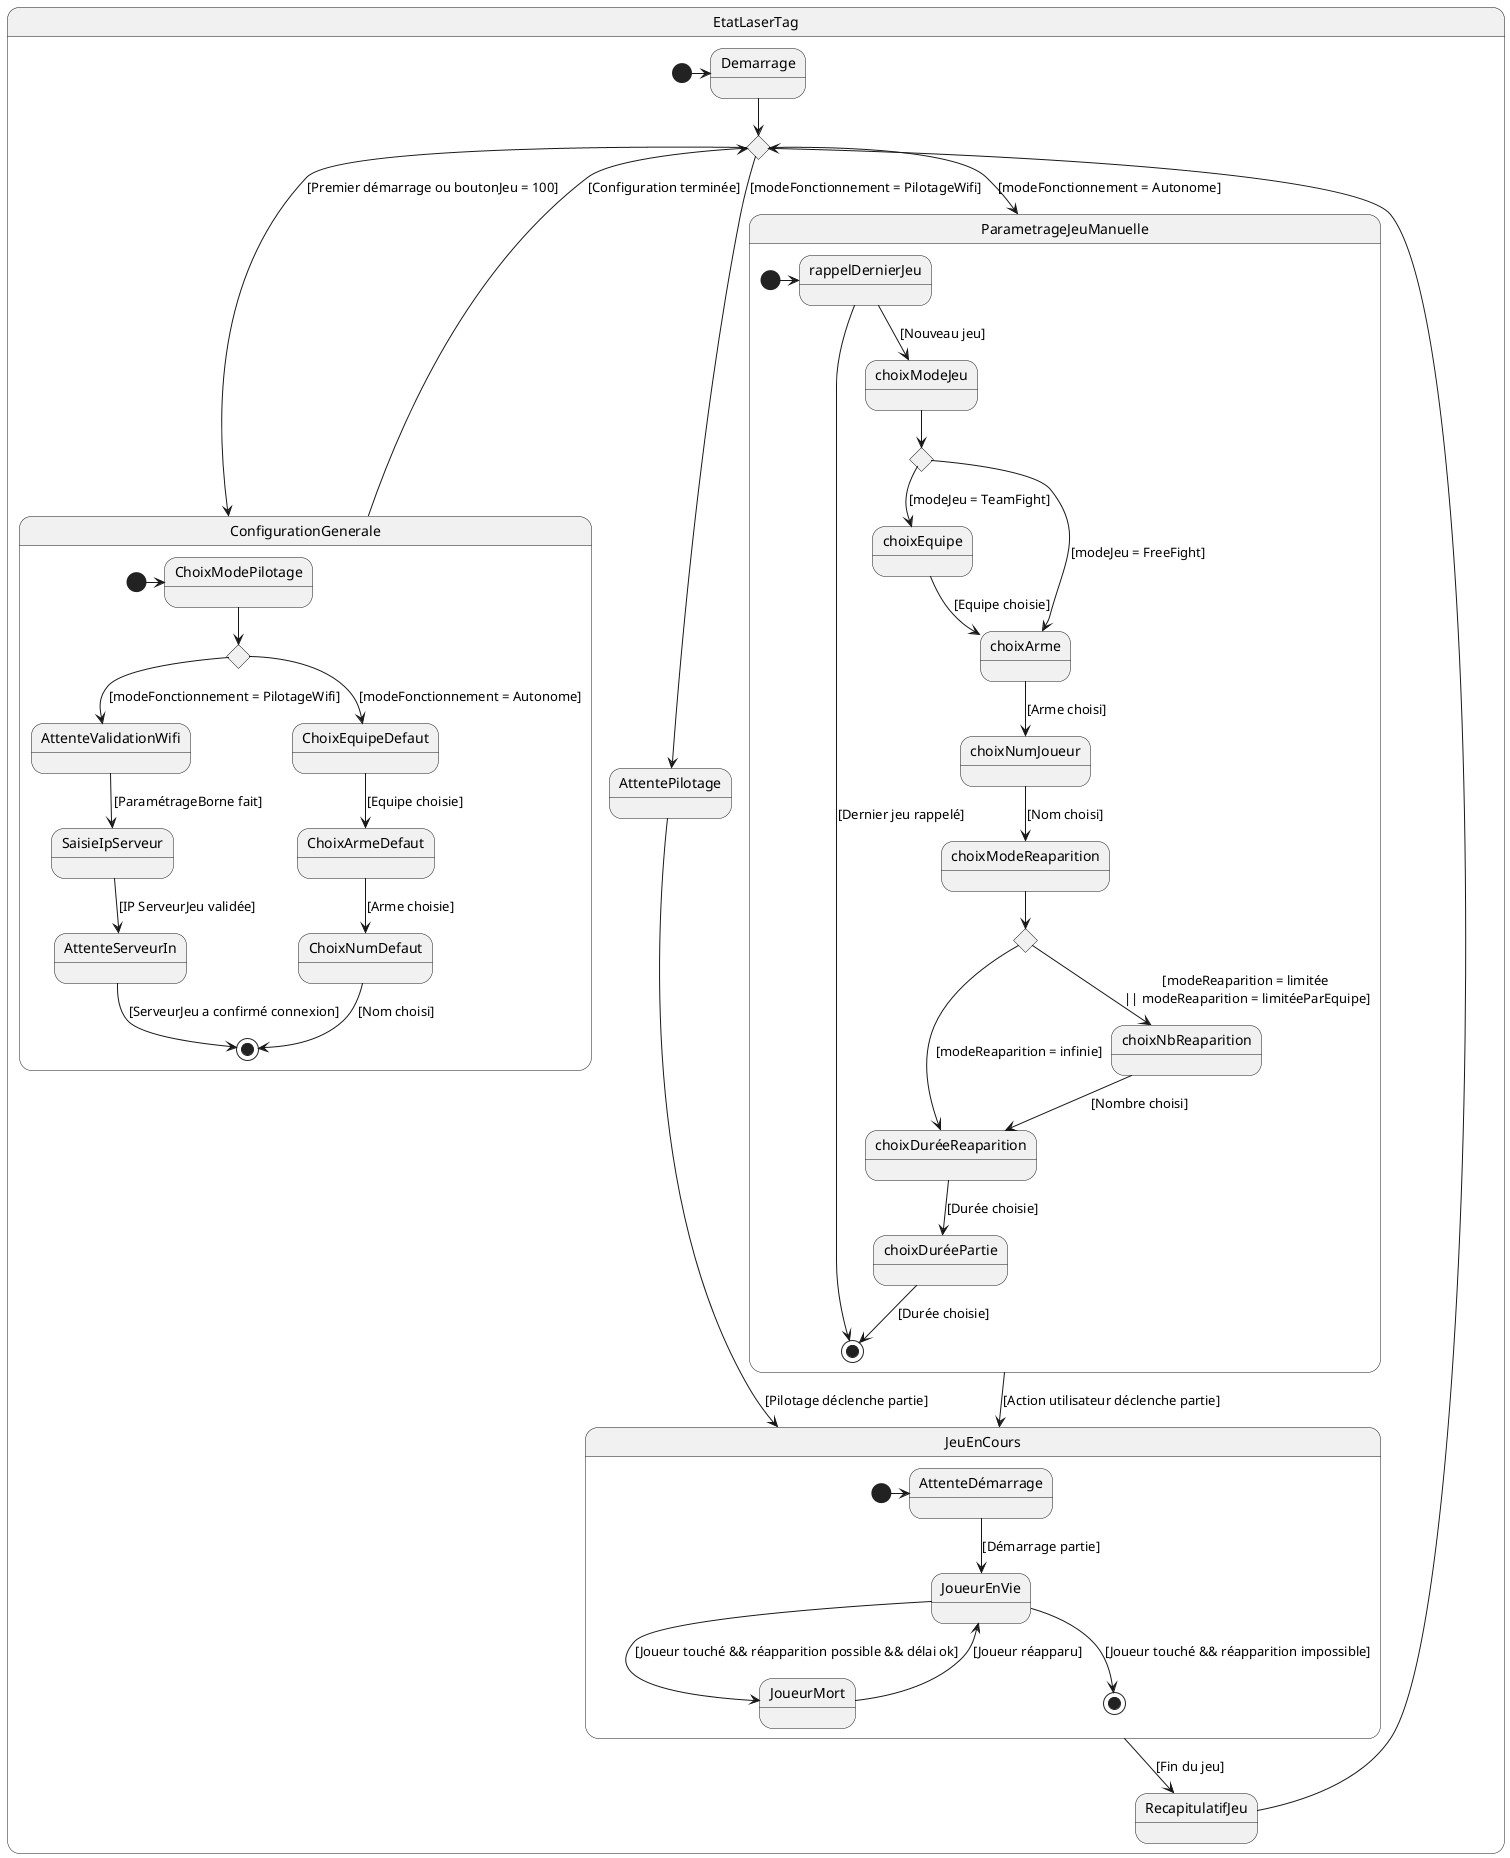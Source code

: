 @startuml LaserTag
state EtatLaserTag {
    state choiceDemarrage <<choice>>
    [*] -> Demarrage
    Demarrage --> choiceDemarrage
    choiceDemarrage --> ConfigurationGenerale : [Premier démarrage ou boutonJeu = 100]
    ConfigurationGenerale --> choiceDemarrage  : [Configuration terminée]
    choiceDemarrage --> AttentePilotage  : [modeFonctionnement = PilotageWifi]
    choiceDemarrage --> ParametrageJeuManuelle : [modeFonctionnement = Autonome]
    AttentePilotage --> JeuEnCours : [Pilotage déclenche partie]
    ParametrageJeuManuelle --> JeuEnCours : [Action utilisateur déclenche partie]
    JeuEnCours --> RecapitulatifJeu : [Fin du jeu]
    RecapitulatifJeu --> choiceDemarrage


    state ConfigurationGenerale {
        state choiceModePilotage <<choice>>
        [*] -> ChoixModePilotage
        ChoixModePilotage --> choiceModePilotage
        choiceModePilotage --> AttenteValidationWifi : [modeFonctionnement = PilotageWifi]
        AttenteValidationWifi --> SaisieIpServeur : [ParamétrageBorne fait]
        SaisieIpServeur --> AttenteServeurIn  : [IP ServeurJeu validée]
        AttenteServeurIn --> [*] : [ServeurJeu a confirmé connexion]
        choiceModePilotage --> ChoixEquipeDefaut : [modeFonctionnement = Autonome]
        ChoixEquipeDefaut --> ChoixArmeDefaut : [Equipe choisie]
        ChoixArmeDefaut --> ChoixNumDefaut : [Arme choisie]
        ChoixNumDefaut -->  [*] : [Nom choisi]
    }

    state ParametrageJeuManuelle {
        state choiceModeJeu <<choice>>
        state choiceModeReaparition <<choice>>
        [*] ->  rappelDernierJeu
        rappelDernierJeu --> [*] : [Dernier jeu rappelé]
        rappelDernierJeu --> choixModeJeu : [Nouveau jeu]
        choixModeJeu --> choiceModeJeu
        choiceModeJeu --> choixEquipe : [modeJeu = TeamFight]
        choiceModeJeu --> choixArme : [modeJeu = FreeFight]
        choixEquipe --> choixArme : [Equipe choisie]
        choixArme --> choixNumJoueur : [Arme choisi]
        choixNumJoueur --> choixModeReaparition : [Nom choisi]
        choixModeReaparition --> choiceModeReaparition
        choiceModeReaparition --> choixDuréeReaparition : [modeReaparition = infinie]
        choiceModeReaparition --> choixNbReaparition : [modeReaparition = limitée\n || modeReaparition = limitéeParEquipe]
        choixNbReaparition --> choixDuréeReaparition : [Nombre choisi]
        choixDuréeReaparition --> choixDuréePartie : [Durée choisie]
        choixDuréePartie -->  [*] : [Durée choisie]
    }

    state JeuEnCours {
        [*] -> AttenteDémarrage
        AttenteDémarrage --> JoueurEnVie : [Démarrage partie]
        JoueurEnVie --> JoueurMort : [Joueur touché && réapparition possible && délai ok]
        JoueurMort --> JoueurEnVie : [Joueur réapparu]
        JoueurEnVie --> [*] : [Joueur touché && réapparition impossible]
    }
}
@enduml